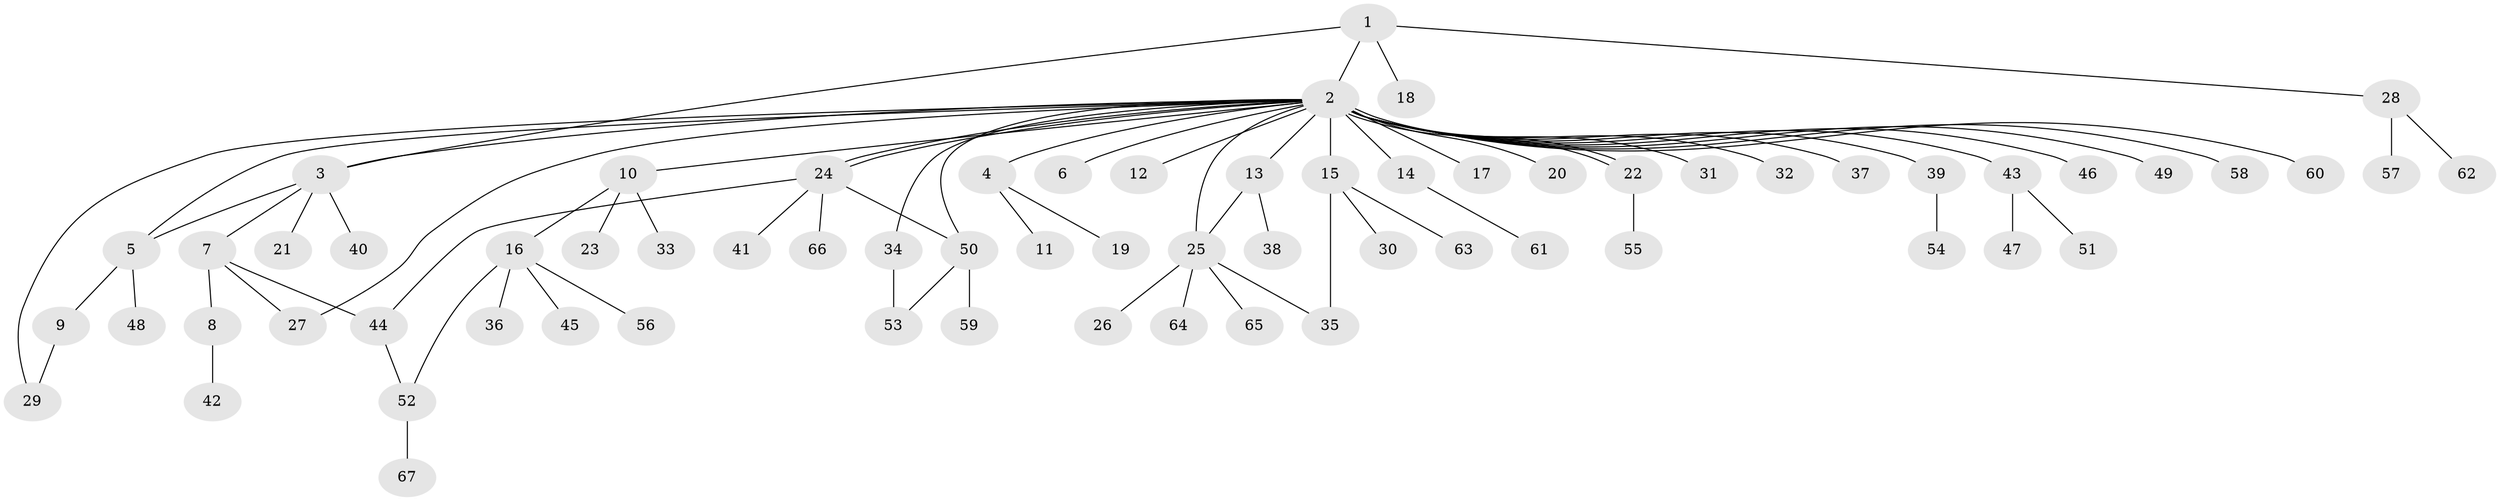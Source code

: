 // Generated by graph-tools (version 1.1) at 2025/49/03/09/25 03:49:59]
// undirected, 67 vertices, 78 edges
graph export_dot {
graph [start="1"]
  node [color=gray90,style=filled];
  1;
  2;
  3;
  4;
  5;
  6;
  7;
  8;
  9;
  10;
  11;
  12;
  13;
  14;
  15;
  16;
  17;
  18;
  19;
  20;
  21;
  22;
  23;
  24;
  25;
  26;
  27;
  28;
  29;
  30;
  31;
  32;
  33;
  34;
  35;
  36;
  37;
  38;
  39;
  40;
  41;
  42;
  43;
  44;
  45;
  46;
  47;
  48;
  49;
  50;
  51;
  52;
  53;
  54;
  55;
  56;
  57;
  58;
  59;
  60;
  61;
  62;
  63;
  64;
  65;
  66;
  67;
  1 -- 2;
  1 -- 3;
  1 -- 18;
  1 -- 28;
  2 -- 3;
  2 -- 4;
  2 -- 5;
  2 -- 6;
  2 -- 10;
  2 -- 12;
  2 -- 13;
  2 -- 14;
  2 -- 15;
  2 -- 17;
  2 -- 20;
  2 -- 22;
  2 -- 22;
  2 -- 24;
  2 -- 24;
  2 -- 25;
  2 -- 27;
  2 -- 29;
  2 -- 31;
  2 -- 32;
  2 -- 34;
  2 -- 37;
  2 -- 39;
  2 -- 43;
  2 -- 46;
  2 -- 49;
  2 -- 50;
  2 -- 58;
  2 -- 60;
  3 -- 5;
  3 -- 7;
  3 -- 21;
  3 -- 40;
  4 -- 11;
  4 -- 19;
  5 -- 9;
  5 -- 48;
  7 -- 8;
  7 -- 27;
  7 -- 44;
  8 -- 42;
  9 -- 29;
  10 -- 16;
  10 -- 23;
  10 -- 33;
  13 -- 25;
  13 -- 38;
  14 -- 61;
  15 -- 30;
  15 -- 35;
  15 -- 63;
  16 -- 36;
  16 -- 45;
  16 -- 52;
  16 -- 56;
  22 -- 55;
  24 -- 41;
  24 -- 44;
  24 -- 50;
  24 -- 66;
  25 -- 26;
  25 -- 35;
  25 -- 64;
  25 -- 65;
  28 -- 57;
  28 -- 62;
  34 -- 53;
  39 -- 54;
  43 -- 47;
  43 -- 51;
  44 -- 52;
  50 -- 53;
  50 -- 59;
  52 -- 67;
}
